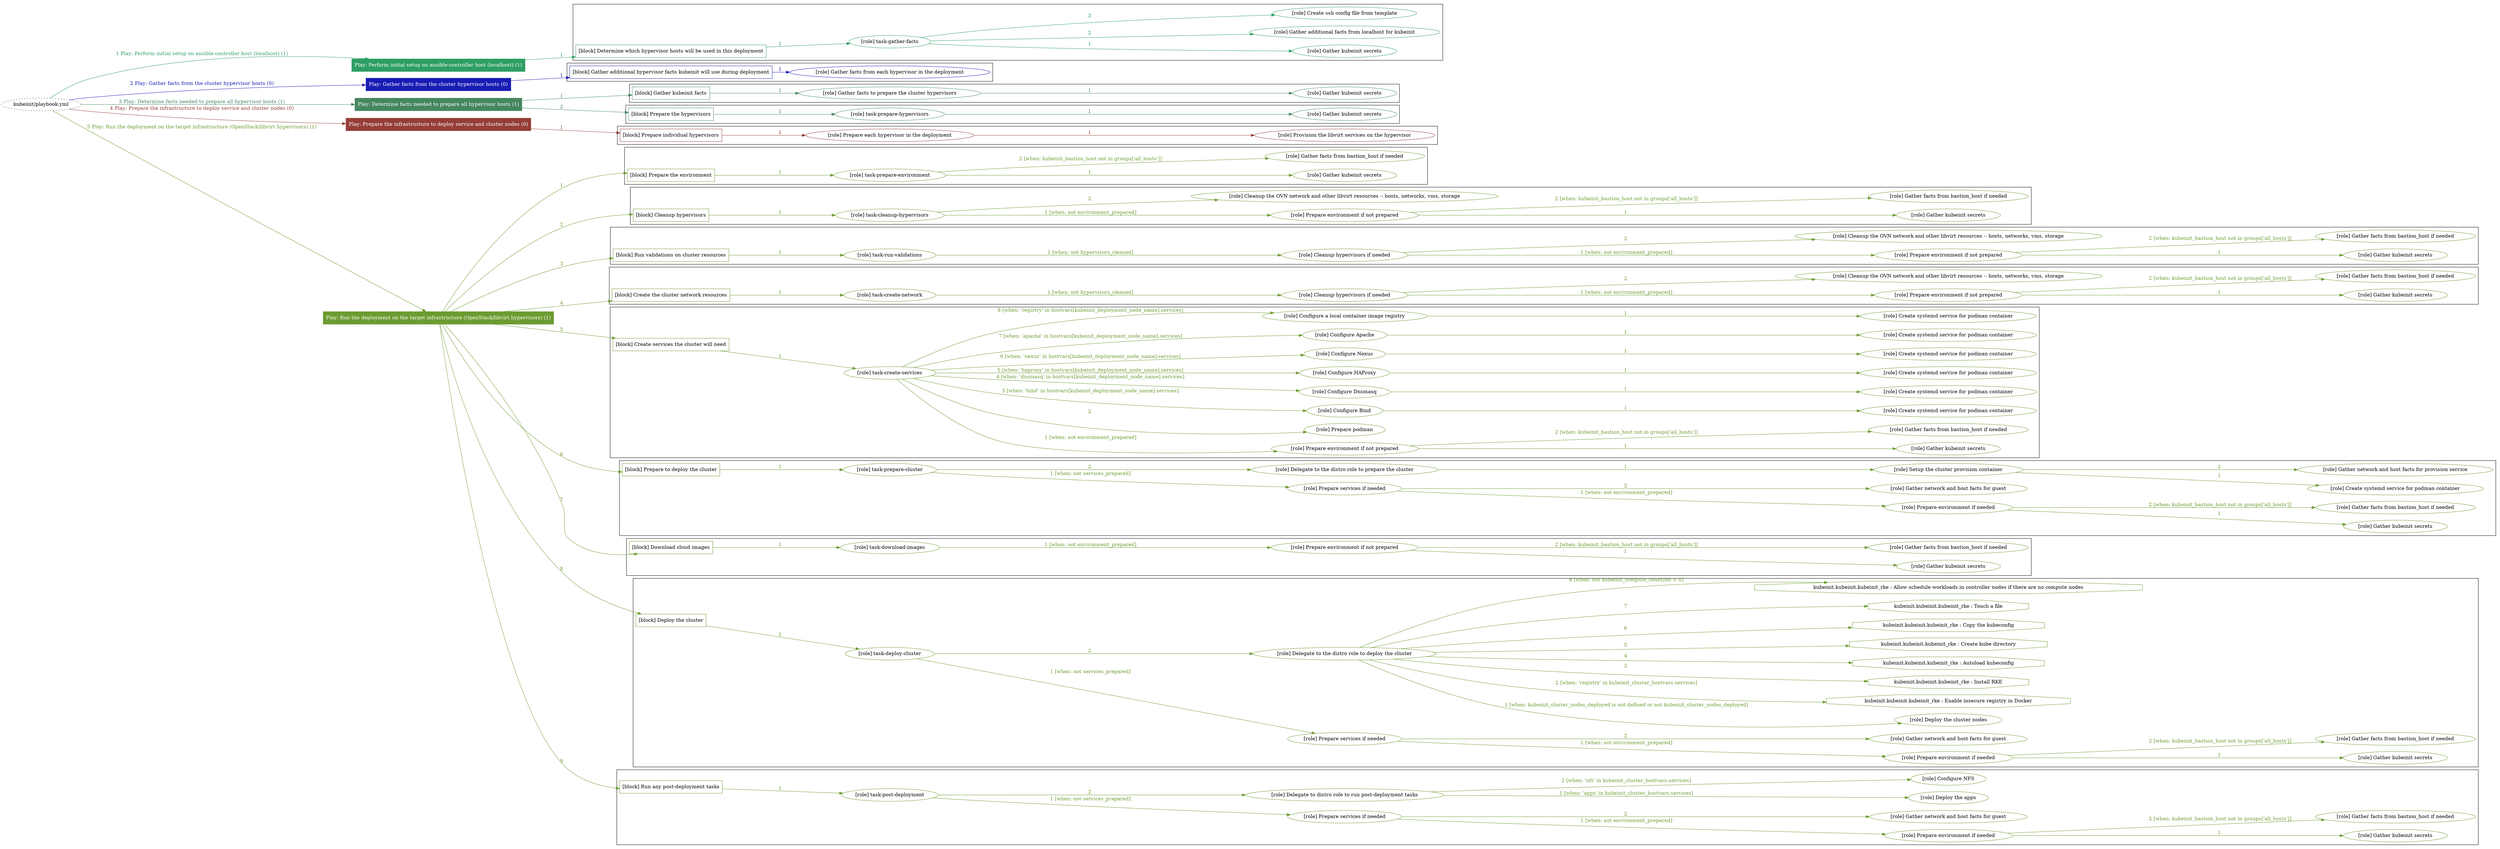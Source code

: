 digraph {
	graph [concentrate=true ordering=in rankdir=LR ratio=fill]
	edge [esep=5 sep=10]
	"kubeinit/playbook.yml" [URL="/home/runner/work/kubeinit/kubeinit/kubeinit/playbook.yml" id=playbook_ecb5b334 style=dotted]
	"kubeinit/playbook.yml" -> play_6fd82e4f [label="1 Play: Perform initial setup on ansible-controller host (localhost) (1)" color="#2e9e64" fontcolor="#2e9e64" id=edge_play_6fd82e4f labeltooltip="1 Play: Perform initial setup on ansible-controller host (localhost) (1)" tooltip="1 Play: Perform initial setup on ansible-controller host (localhost) (1)"]
	subgraph "Play: Perform initial setup on ansible-controller host (localhost) (1)" {
		play_6fd82e4f [label="Play: Perform initial setup on ansible-controller host (localhost) (1)" URL="/home/runner/work/kubeinit/kubeinit/kubeinit/playbook.yml" color="#2e9e64" fontcolor="#ffffff" id=play_6fd82e4f shape=box style=filled tooltip=localhost]
		play_6fd82e4f -> block_0b1954af [label=1 color="#2e9e64" fontcolor="#2e9e64" id=edge_block_0b1954af labeltooltip=1 tooltip=1]
		subgraph cluster_block_0b1954af {
			block_0b1954af [label="[block] Determine which hypervisor hosts will be used in this deployment" URL="/home/runner/work/kubeinit/kubeinit/kubeinit/playbook.yml" color="#2e9e64" id=block_0b1954af labeltooltip="Determine which hypervisor hosts will be used in this deployment" shape=box tooltip="Determine which hypervisor hosts will be used in this deployment"]
			block_0b1954af -> role_6a769d54 [label="1 " color="#2e9e64" fontcolor="#2e9e64" id=edge_role_6a769d54 labeltooltip="1 " tooltip="1 "]
			subgraph "task-gather-facts" {
				role_6a769d54 [label="[role] task-gather-facts" URL="/home/runner/work/kubeinit/kubeinit/kubeinit/playbook.yml" color="#2e9e64" id=role_6a769d54 tooltip="task-gather-facts"]
				role_6a769d54 -> role_4d35f9dc [label="1 " color="#2e9e64" fontcolor="#2e9e64" id=edge_role_4d35f9dc labeltooltip="1 " tooltip="1 "]
				subgraph "Gather kubeinit secrets" {
					role_4d35f9dc [label="[role] Gather kubeinit secrets" URL="/home/runner/.ansible/collections/ansible_collections/kubeinit/kubeinit/roles/kubeinit_prepare/tasks/build_hypervisors_group.yml" color="#2e9e64" id=role_4d35f9dc tooltip="Gather kubeinit secrets"]
				}
				role_6a769d54 -> role_fce3c64e [label="2 " color="#2e9e64" fontcolor="#2e9e64" id=edge_role_fce3c64e labeltooltip="2 " tooltip="2 "]
				subgraph "Gather additional facts from localhost for kubeinit" {
					role_fce3c64e [label="[role] Gather additional facts from localhost for kubeinit" URL="/home/runner/.ansible/collections/ansible_collections/kubeinit/kubeinit/roles/kubeinit_prepare/tasks/build_hypervisors_group.yml" color="#2e9e64" id=role_fce3c64e tooltip="Gather additional facts from localhost for kubeinit"]
				}
				role_6a769d54 -> role_9b219cd0 [label="3 " color="#2e9e64" fontcolor="#2e9e64" id=edge_role_9b219cd0 labeltooltip="3 " tooltip="3 "]
				subgraph "Create ssh config file from template" {
					role_9b219cd0 [label="[role] Create ssh config file from template" URL="/home/runner/.ansible/collections/ansible_collections/kubeinit/kubeinit/roles/kubeinit_prepare/tasks/build_hypervisors_group.yml" color="#2e9e64" id=role_9b219cd0 tooltip="Create ssh config file from template"]
				}
			}
		}
	}
	"kubeinit/playbook.yml" -> play_66b1ce45 [label="2 Play: Gather facts from the cluster hypervisor hosts (0)" color="#181cb4" fontcolor="#181cb4" id=edge_play_66b1ce45 labeltooltip="2 Play: Gather facts from the cluster hypervisor hosts (0)" tooltip="2 Play: Gather facts from the cluster hypervisor hosts (0)"]
	subgraph "Play: Gather facts from the cluster hypervisor hosts (0)" {
		play_66b1ce45 [label="Play: Gather facts from the cluster hypervisor hosts (0)" URL="/home/runner/work/kubeinit/kubeinit/kubeinit/playbook.yml" color="#181cb4" fontcolor="#ffffff" id=play_66b1ce45 shape=box style=filled tooltip="Play: Gather facts from the cluster hypervisor hosts (0)"]
		play_66b1ce45 -> block_a6aef873 [label=1 color="#181cb4" fontcolor="#181cb4" id=edge_block_a6aef873 labeltooltip=1 tooltip=1]
		subgraph cluster_block_a6aef873 {
			block_a6aef873 [label="[block] Gather additional hypervisor facts kubeinit will use during deployment" URL="/home/runner/work/kubeinit/kubeinit/kubeinit/playbook.yml" color="#181cb4" id=block_a6aef873 labeltooltip="Gather additional hypervisor facts kubeinit will use during deployment" shape=box tooltip="Gather additional hypervisor facts kubeinit will use during deployment"]
			block_a6aef873 -> role_6a23338c [label="1 " color="#181cb4" fontcolor="#181cb4" id=edge_role_6a23338c labeltooltip="1 " tooltip="1 "]
			subgraph "Gather facts from each hypervisor in the deployment" {
				role_6a23338c [label="[role] Gather facts from each hypervisor in the deployment" URL="/home/runner/work/kubeinit/kubeinit/kubeinit/playbook.yml" color="#181cb4" id=role_6a23338c tooltip="Gather facts from each hypervisor in the deployment"]
			}
		}
	}
	"kubeinit/playbook.yml" -> play_65fc36c2 [label="3 Play: Determine facts needed to prepare all hypervisor hosts (1)" color="#45875f" fontcolor="#45875f" id=edge_play_65fc36c2 labeltooltip="3 Play: Determine facts needed to prepare all hypervisor hosts (1)" tooltip="3 Play: Determine facts needed to prepare all hypervisor hosts (1)"]
	subgraph "Play: Determine facts needed to prepare all hypervisor hosts (1)" {
		play_65fc36c2 [label="Play: Determine facts needed to prepare all hypervisor hosts (1)" URL="/home/runner/work/kubeinit/kubeinit/kubeinit/playbook.yml" color="#45875f" fontcolor="#ffffff" id=play_65fc36c2 shape=box style=filled tooltip=localhost]
		play_65fc36c2 -> block_c3ca899f [label=1 color="#45875f" fontcolor="#45875f" id=edge_block_c3ca899f labeltooltip=1 tooltip=1]
		subgraph cluster_block_c3ca899f {
			block_c3ca899f [label="[block] Gather kubeinit facts" URL="/home/runner/work/kubeinit/kubeinit/kubeinit/playbook.yml" color="#45875f" id=block_c3ca899f labeltooltip="Gather kubeinit facts" shape=box tooltip="Gather kubeinit facts"]
			block_c3ca899f -> role_521d0c05 [label="1 " color="#45875f" fontcolor="#45875f" id=edge_role_521d0c05 labeltooltip="1 " tooltip="1 "]
			subgraph "Gather facts to prepare the cluster hypervisors" {
				role_521d0c05 [label="[role] Gather facts to prepare the cluster hypervisors" URL="/home/runner/work/kubeinit/kubeinit/kubeinit/playbook.yml" color="#45875f" id=role_521d0c05 tooltip="Gather facts to prepare the cluster hypervisors"]
				role_521d0c05 -> role_fdb97dcb [label="1 " color="#45875f" fontcolor="#45875f" id=edge_role_fdb97dcb labeltooltip="1 " tooltip="1 "]
				subgraph "Gather kubeinit secrets" {
					role_fdb97dcb [label="[role] Gather kubeinit secrets" URL="/home/runner/.ansible/collections/ansible_collections/kubeinit/kubeinit/roles/kubeinit_prepare/tasks/gather_kubeinit_facts.yml" color="#45875f" id=role_fdb97dcb tooltip="Gather kubeinit secrets"]
				}
			}
		}
		play_65fc36c2 -> block_6fe0b040 [label=2 color="#45875f" fontcolor="#45875f" id=edge_block_6fe0b040 labeltooltip=2 tooltip=2]
		subgraph cluster_block_6fe0b040 {
			block_6fe0b040 [label="[block] Prepare the hypervisors" URL="/home/runner/work/kubeinit/kubeinit/kubeinit/playbook.yml" color="#45875f" id=block_6fe0b040 labeltooltip="Prepare the hypervisors" shape=box tooltip="Prepare the hypervisors"]
			block_6fe0b040 -> role_f9eebe12 [label="1 " color="#45875f" fontcolor="#45875f" id=edge_role_f9eebe12 labeltooltip="1 " tooltip="1 "]
			subgraph "task-prepare-hypervisors" {
				role_f9eebe12 [label="[role] task-prepare-hypervisors" URL="/home/runner/work/kubeinit/kubeinit/kubeinit/playbook.yml" color="#45875f" id=role_f9eebe12 tooltip="task-prepare-hypervisors"]
				role_f9eebe12 -> role_ee265b43 [label="1 " color="#45875f" fontcolor="#45875f" id=edge_role_ee265b43 labeltooltip="1 " tooltip="1 "]
				subgraph "Gather kubeinit secrets" {
					role_ee265b43 [label="[role] Gather kubeinit secrets" URL="/home/runner/.ansible/collections/ansible_collections/kubeinit/kubeinit/roles/kubeinit_prepare/tasks/gather_kubeinit_facts.yml" color="#45875f" id=role_ee265b43 tooltip="Gather kubeinit secrets"]
				}
			}
		}
	}
	"kubeinit/playbook.yml" -> play_17d2c7c8 [label="4 Play: Prepare the infrastructure to deploy service and cluster nodes (0)" color="#953e37" fontcolor="#953e37" id=edge_play_17d2c7c8 labeltooltip="4 Play: Prepare the infrastructure to deploy service and cluster nodes (0)" tooltip="4 Play: Prepare the infrastructure to deploy service and cluster nodes (0)"]
	subgraph "Play: Prepare the infrastructure to deploy service and cluster nodes (0)" {
		play_17d2c7c8 [label="Play: Prepare the infrastructure to deploy service and cluster nodes (0)" URL="/home/runner/work/kubeinit/kubeinit/kubeinit/playbook.yml" color="#953e37" fontcolor="#ffffff" id=play_17d2c7c8 shape=box style=filled tooltip="Play: Prepare the infrastructure to deploy service and cluster nodes (0)"]
		play_17d2c7c8 -> block_d7a35b94 [label=1 color="#953e37" fontcolor="#953e37" id=edge_block_d7a35b94 labeltooltip=1 tooltip=1]
		subgraph cluster_block_d7a35b94 {
			block_d7a35b94 [label="[block] Prepare individual hypervisors" URL="/home/runner/work/kubeinit/kubeinit/kubeinit/playbook.yml" color="#953e37" id=block_d7a35b94 labeltooltip="Prepare individual hypervisors" shape=box tooltip="Prepare individual hypervisors"]
			block_d7a35b94 -> role_f1e11b3e [label="1 " color="#953e37" fontcolor="#953e37" id=edge_role_f1e11b3e labeltooltip="1 " tooltip="1 "]
			subgraph "Prepare each hypervisor in the deployment" {
				role_f1e11b3e [label="[role] Prepare each hypervisor in the deployment" URL="/home/runner/work/kubeinit/kubeinit/kubeinit/playbook.yml" color="#953e37" id=role_f1e11b3e tooltip="Prepare each hypervisor in the deployment"]
				role_f1e11b3e -> role_29702ff9 [label="1 " color="#953e37" fontcolor="#953e37" id=edge_role_29702ff9 labeltooltip="1 " tooltip="1 "]
				subgraph "Provision the libvirt services on the hypervisor" {
					role_29702ff9 [label="[role] Provision the libvirt services on the hypervisor" URL="/home/runner/.ansible/collections/ansible_collections/kubeinit/kubeinit/roles/kubeinit_prepare/tasks/prepare_hypervisor.yml" color="#953e37" id=role_29702ff9 tooltip="Provision the libvirt services on the hypervisor"]
				}
			}
		}
	}
	"kubeinit/playbook.yml" -> play_ad9f5bb3 [label="5 Play: Run the deployment on the target infrastructure (OpenStack/libvirt hypervisors) (1)" color="#6d9b31" fontcolor="#6d9b31" id=edge_play_ad9f5bb3 labeltooltip="5 Play: Run the deployment on the target infrastructure (OpenStack/libvirt hypervisors) (1)" tooltip="5 Play: Run the deployment on the target infrastructure (OpenStack/libvirt hypervisors) (1)"]
	subgraph "Play: Run the deployment on the target infrastructure (OpenStack/libvirt hypervisors) (1)" {
		play_ad9f5bb3 [label="Play: Run the deployment on the target infrastructure (OpenStack/libvirt hypervisors) (1)" URL="/home/runner/work/kubeinit/kubeinit/kubeinit/playbook.yml" color="#6d9b31" fontcolor="#ffffff" id=play_ad9f5bb3 shape=box style=filled tooltip=localhost]
		play_ad9f5bb3 -> block_b3f9d0ba [label=1 color="#6d9b31" fontcolor="#6d9b31" id=edge_block_b3f9d0ba labeltooltip=1 tooltip=1]
		subgraph cluster_block_b3f9d0ba {
			block_b3f9d0ba [label="[block] Prepare the environment" URL="/home/runner/work/kubeinit/kubeinit/kubeinit/playbook.yml" color="#6d9b31" id=block_b3f9d0ba labeltooltip="Prepare the environment" shape=box tooltip="Prepare the environment"]
			block_b3f9d0ba -> role_20c9ecb1 [label="1 " color="#6d9b31" fontcolor="#6d9b31" id=edge_role_20c9ecb1 labeltooltip="1 " tooltip="1 "]
			subgraph "task-prepare-environment" {
				role_20c9ecb1 [label="[role] task-prepare-environment" URL="/home/runner/work/kubeinit/kubeinit/kubeinit/playbook.yml" color="#6d9b31" id=role_20c9ecb1 tooltip="task-prepare-environment"]
				role_20c9ecb1 -> role_96815e6a [label="1 " color="#6d9b31" fontcolor="#6d9b31" id=edge_role_96815e6a labeltooltip="1 " tooltip="1 "]
				subgraph "Gather kubeinit secrets" {
					role_96815e6a [label="[role] Gather kubeinit secrets" URL="/home/runner/.ansible/collections/ansible_collections/kubeinit/kubeinit/roles/kubeinit_prepare/tasks/gather_kubeinit_facts.yml" color="#6d9b31" id=role_96815e6a tooltip="Gather kubeinit secrets"]
				}
				role_20c9ecb1 -> role_e817faaa [label="2 [when: kubeinit_bastion_host not in groups['all_hosts']]" color="#6d9b31" fontcolor="#6d9b31" id=edge_role_e817faaa labeltooltip="2 [when: kubeinit_bastion_host not in groups['all_hosts']]" tooltip="2 [when: kubeinit_bastion_host not in groups['all_hosts']]"]
				subgraph "Gather facts from bastion_host if needed" {
					role_e817faaa [label="[role] Gather facts from bastion_host if needed" URL="/home/runner/.ansible/collections/ansible_collections/kubeinit/kubeinit/roles/kubeinit_prepare/tasks/main.yml" color="#6d9b31" id=role_e817faaa tooltip="Gather facts from bastion_host if needed"]
				}
			}
		}
		play_ad9f5bb3 -> block_92f8699c [label=2 color="#6d9b31" fontcolor="#6d9b31" id=edge_block_92f8699c labeltooltip=2 tooltip=2]
		subgraph cluster_block_92f8699c {
			block_92f8699c [label="[block] Cleanup hypervisors" URL="/home/runner/work/kubeinit/kubeinit/kubeinit/playbook.yml" color="#6d9b31" id=block_92f8699c labeltooltip="Cleanup hypervisors" shape=box tooltip="Cleanup hypervisors"]
			block_92f8699c -> role_4dda9910 [label="1 " color="#6d9b31" fontcolor="#6d9b31" id=edge_role_4dda9910 labeltooltip="1 " tooltip="1 "]
			subgraph "task-cleanup-hypervisors" {
				role_4dda9910 [label="[role] task-cleanup-hypervisors" URL="/home/runner/work/kubeinit/kubeinit/kubeinit/playbook.yml" color="#6d9b31" id=role_4dda9910 tooltip="task-cleanup-hypervisors"]
				role_4dda9910 -> role_7bce7197 [label="1 [when: not environment_prepared]" color="#6d9b31" fontcolor="#6d9b31" id=edge_role_7bce7197 labeltooltip="1 [when: not environment_prepared]" tooltip="1 [when: not environment_prepared]"]
				subgraph "Prepare environment if not prepared" {
					role_7bce7197 [label="[role] Prepare environment if not prepared" URL="/home/runner/.ansible/collections/ansible_collections/kubeinit/kubeinit/roles/kubeinit_libvirt/tasks/cleanup_hypervisors.yml" color="#6d9b31" id=role_7bce7197 tooltip="Prepare environment if not prepared"]
					role_7bce7197 -> role_4ea914cd [label="1 " color="#6d9b31" fontcolor="#6d9b31" id=edge_role_4ea914cd labeltooltip="1 " tooltip="1 "]
					subgraph "Gather kubeinit secrets" {
						role_4ea914cd [label="[role] Gather kubeinit secrets" URL="/home/runner/.ansible/collections/ansible_collections/kubeinit/kubeinit/roles/kubeinit_prepare/tasks/gather_kubeinit_facts.yml" color="#6d9b31" id=role_4ea914cd tooltip="Gather kubeinit secrets"]
					}
					role_7bce7197 -> role_d42a4153 [label="2 [when: kubeinit_bastion_host not in groups['all_hosts']]" color="#6d9b31" fontcolor="#6d9b31" id=edge_role_d42a4153 labeltooltip="2 [when: kubeinit_bastion_host not in groups['all_hosts']]" tooltip="2 [when: kubeinit_bastion_host not in groups['all_hosts']]"]
					subgraph "Gather facts from bastion_host if needed" {
						role_d42a4153 [label="[role] Gather facts from bastion_host if needed" URL="/home/runner/.ansible/collections/ansible_collections/kubeinit/kubeinit/roles/kubeinit_prepare/tasks/main.yml" color="#6d9b31" id=role_d42a4153 tooltip="Gather facts from bastion_host if needed"]
					}
				}
				role_4dda9910 -> role_7b897253 [label="2 " color="#6d9b31" fontcolor="#6d9b31" id=edge_role_7b897253 labeltooltip="2 " tooltip="2 "]
				subgraph "Cleanup the OVN network and other libvirt resources -- hosts, networks, vms, storage" {
					role_7b897253 [label="[role] Cleanup the OVN network and other libvirt resources -- hosts, networks, vms, storage" URL="/home/runner/.ansible/collections/ansible_collections/kubeinit/kubeinit/roles/kubeinit_libvirt/tasks/cleanup_hypervisors.yml" color="#6d9b31" id=role_7b897253 tooltip="Cleanup the OVN network and other libvirt resources -- hosts, networks, vms, storage"]
				}
			}
		}
		play_ad9f5bb3 -> block_181b2e2e [label=3 color="#6d9b31" fontcolor="#6d9b31" id=edge_block_181b2e2e labeltooltip=3 tooltip=3]
		subgraph cluster_block_181b2e2e {
			block_181b2e2e [label="[block] Run validations on cluster resources" URL="/home/runner/work/kubeinit/kubeinit/kubeinit/playbook.yml" color="#6d9b31" id=block_181b2e2e labeltooltip="Run validations on cluster resources" shape=box tooltip="Run validations on cluster resources"]
			block_181b2e2e -> role_a05d4d53 [label="1 " color="#6d9b31" fontcolor="#6d9b31" id=edge_role_a05d4d53 labeltooltip="1 " tooltip="1 "]
			subgraph "task-run-validations" {
				role_a05d4d53 [label="[role] task-run-validations" URL="/home/runner/work/kubeinit/kubeinit/kubeinit/playbook.yml" color="#6d9b31" id=role_a05d4d53 tooltip="task-run-validations"]
				role_a05d4d53 -> role_15953700 [label="1 [when: not hypervisors_cleaned]" color="#6d9b31" fontcolor="#6d9b31" id=edge_role_15953700 labeltooltip="1 [when: not hypervisors_cleaned]" tooltip="1 [when: not hypervisors_cleaned]"]
				subgraph "Cleanup hypervisors if needed" {
					role_15953700 [label="[role] Cleanup hypervisors if needed" URL="/home/runner/.ansible/collections/ansible_collections/kubeinit/kubeinit/roles/kubeinit_validations/tasks/main.yml" color="#6d9b31" id=role_15953700 tooltip="Cleanup hypervisors if needed"]
					role_15953700 -> role_5646bdbb [label="1 [when: not environment_prepared]" color="#6d9b31" fontcolor="#6d9b31" id=edge_role_5646bdbb labeltooltip="1 [when: not environment_prepared]" tooltip="1 [when: not environment_prepared]"]
					subgraph "Prepare environment if not prepared" {
						role_5646bdbb [label="[role] Prepare environment if not prepared" URL="/home/runner/.ansible/collections/ansible_collections/kubeinit/kubeinit/roles/kubeinit_libvirt/tasks/cleanup_hypervisors.yml" color="#6d9b31" id=role_5646bdbb tooltip="Prepare environment if not prepared"]
						role_5646bdbb -> role_76972b5b [label="1 " color="#6d9b31" fontcolor="#6d9b31" id=edge_role_76972b5b labeltooltip="1 " tooltip="1 "]
						subgraph "Gather kubeinit secrets" {
							role_76972b5b [label="[role] Gather kubeinit secrets" URL="/home/runner/.ansible/collections/ansible_collections/kubeinit/kubeinit/roles/kubeinit_prepare/tasks/gather_kubeinit_facts.yml" color="#6d9b31" id=role_76972b5b tooltip="Gather kubeinit secrets"]
						}
						role_5646bdbb -> role_b4cca9d2 [label="2 [when: kubeinit_bastion_host not in groups['all_hosts']]" color="#6d9b31" fontcolor="#6d9b31" id=edge_role_b4cca9d2 labeltooltip="2 [when: kubeinit_bastion_host not in groups['all_hosts']]" tooltip="2 [when: kubeinit_bastion_host not in groups['all_hosts']]"]
						subgraph "Gather facts from bastion_host if needed" {
							role_b4cca9d2 [label="[role] Gather facts from bastion_host if needed" URL="/home/runner/.ansible/collections/ansible_collections/kubeinit/kubeinit/roles/kubeinit_prepare/tasks/main.yml" color="#6d9b31" id=role_b4cca9d2 tooltip="Gather facts from bastion_host if needed"]
						}
					}
					role_15953700 -> role_69ea12b4 [label="2 " color="#6d9b31" fontcolor="#6d9b31" id=edge_role_69ea12b4 labeltooltip="2 " tooltip="2 "]
					subgraph "Cleanup the OVN network and other libvirt resources -- hosts, networks, vms, storage" {
						role_69ea12b4 [label="[role] Cleanup the OVN network and other libvirt resources -- hosts, networks, vms, storage" URL="/home/runner/.ansible/collections/ansible_collections/kubeinit/kubeinit/roles/kubeinit_libvirt/tasks/cleanup_hypervisors.yml" color="#6d9b31" id=role_69ea12b4 tooltip="Cleanup the OVN network and other libvirt resources -- hosts, networks, vms, storage"]
					}
				}
			}
		}
		play_ad9f5bb3 -> block_84ef113b [label=4 color="#6d9b31" fontcolor="#6d9b31" id=edge_block_84ef113b labeltooltip=4 tooltip=4]
		subgraph cluster_block_84ef113b {
			block_84ef113b [label="[block] Create the cluster network resources" URL="/home/runner/work/kubeinit/kubeinit/kubeinit/playbook.yml" color="#6d9b31" id=block_84ef113b labeltooltip="Create the cluster network resources" shape=box tooltip="Create the cluster network resources"]
			block_84ef113b -> role_f31c0917 [label="1 " color="#6d9b31" fontcolor="#6d9b31" id=edge_role_f31c0917 labeltooltip="1 " tooltip="1 "]
			subgraph "task-create-network" {
				role_f31c0917 [label="[role] task-create-network" URL="/home/runner/work/kubeinit/kubeinit/kubeinit/playbook.yml" color="#6d9b31" id=role_f31c0917 tooltip="task-create-network"]
				role_f31c0917 -> role_67657007 [label="1 [when: not hypervisors_cleaned]" color="#6d9b31" fontcolor="#6d9b31" id=edge_role_67657007 labeltooltip="1 [when: not hypervisors_cleaned]" tooltip="1 [when: not hypervisors_cleaned]"]
				subgraph "Cleanup hypervisors if needed" {
					role_67657007 [label="[role] Cleanup hypervisors if needed" URL="/home/runner/.ansible/collections/ansible_collections/kubeinit/kubeinit/roles/kubeinit_libvirt/tasks/create_network.yml" color="#6d9b31" id=role_67657007 tooltip="Cleanup hypervisors if needed"]
					role_67657007 -> role_916b4ba9 [label="1 [when: not environment_prepared]" color="#6d9b31" fontcolor="#6d9b31" id=edge_role_916b4ba9 labeltooltip="1 [when: not environment_prepared]" tooltip="1 [when: not environment_prepared]"]
					subgraph "Prepare environment if not prepared" {
						role_916b4ba9 [label="[role] Prepare environment if not prepared" URL="/home/runner/.ansible/collections/ansible_collections/kubeinit/kubeinit/roles/kubeinit_libvirt/tasks/cleanup_hypervisors.yml" color="#6d9b31" id=role_916b4ba9 tooltip="Prepare environment if not prepared"]
						role_916b4ba9 -> role_f67c3bb6 [label="1 " color="#6d9b31" fontcolor="#6d9b31" id=edge_role_f67c3bb6 labeltooltip="1 " tooltip="1 "]
						subgraph "Gather kubeinit secrets" {
							role_f67c3bb6 [label="[role] Gather kubeinit secrets" URL="/home/runner/.ansible/collections/ansible_collections/kubeinit/kubeinit/roles/kubeinit_prepare/tasks/gather_kubeinit_facts.yml" color="#6d9b31" id=role_f67c3bb6 tooltip="Gather kubeinit secrets"]
						}
						role_916b4ba9 -> role_816aad30 [label="2 [when: kubeinit_bastion_host not in groups['all_hosts']]" color="#6d9b31" fontcolor="#6d9b31" id=edge_role_816aad30 labeltooltip="2 [when: kubeinit_bastion_host not in groups['all_hosts']]" tooltip="2 [when: kubeinit_bastion_host not in groups['all_hosts']]"]
						subgraph "Gather facts from bastion_host if needed" {
							role_816aad30 [label="[role] Gather facts from bastion_host if needed" URL="/home/runner/.ansible/collections/ansible_collections/kubeinit/kubeinit/roles/kubeinit_prepare/tasks/main.yml" color="#6d9b31" id=role_816aad30 tooltip="Gather facts from bastion_host if needed"]
						}
					}
					role_67657007 -> role_b4d5afe9 [label="2 " color="#6d9b31" fontcolor="#6d9b31" id=edge_role_b4d5afe9 labeltooltip="2 " tooltip="2 "]
					subgraph "Cleanup the OVN network and other libvirt resources -- hosts, networks, vms, storage" {
						role_b4d5afe9 [label="[role] Cleanup the OVN network and other libvirt resources -- hosts, networks, vms, storage" URL="/home/runner/.ansible/collections/ansible_collections/kubeinit/kubeinit/roles/kubeinit_libvirt/tasks/cleanup_hypervisors.yml" color="#6d9b31" id=role_b4d5afe9 tooltip="Cleanup the OVN network and other libvirt resources -- hosts, networks, vms, storage"]
					}
				}
			}
		}
		play_ad9f5bb3 -> block_5f06b6f0 [label=5 color="#6d9b31" fontcolor="#6d9b31" id=edge_block_5f06b6f0 labeltooltip=5 tooltip=5]
		subgraph cluster_block_5f06b6f0 {
			block_5f06b6f0 [label="[block] Create services the cluster will need" URL="/home/runner/work/kubeinit/kubeinit/kubeinit/playbook.yml" color="#6d9b31" id=block_5f06b6f0 labeltooltip="Create services the cluster will need" shape=box tooltip="Create services the cluster will need"]
			block_5f06b6f0 -> role_22ef191f [label="1 " color="#6d9b31" fontcolor="#6d9b31" id=edge_role_22ef191f labeltooltip="1 " tooltip="1 "]
			subgraph "task-create-services" {
				role_22ef191f [label="[role] task-create-services" URL="/home/runner/work/kubeinit/kubeinit/kubeinit/playbook.yml" color="#6d9b31" id=role_22ef191f tooltip="task-create-services"]
				role_22ef191f -> role_691c60e7 [label="1 [when: not environment_prepared]" color="#6d9b31" fontcolor="#6d9b31" id=edge_role_691c60e7 labeltooltip="1 [when: not environment_prepared]" tooltip="1 [when: not environment_prepared]"]
				subgraph "Prepare environment if not prepared" {
					role_691c60e7 [label="[role] Prepare environment if not prepared" URL="/home/runner/.ansible/collections/ansible_collections/kubeinit/kubeinit/roles/kubeinit_services/tasks/main.yml" color="#6d9b31" id=role_691c60e7 tooltip="Prepare environment if not prepared"]
					role_691c60e7 -> role_2cf23a29 [label="1 " color="#6d9b31" fontcolor="#6d9b31" id=edge_role_2cf23a29 labeltooltip="1 " tooltip="1 "]
					subgraph "Gather kubeinit secrets" {
						role_2cf23a29 [label="[role] Gather kubeinit secrets" URL="/home/runner/.ansible/collections/ansible_collections/kubeinit/kubeinit/roles/kubeinit_prepare/tasks/gather_kubeinit_facts.yml" color="#6d9b31" id=role_2cf23a29 tooltip="Gather kubeinit secrets"]
					}
					role_691c60e7 -> role_989c0996 [label="2 [when: kubeinit_bastion_host not in groups['all_hosts']]" color="#6d9b31" fontcolor="#6d9b31" id=edge_role_989c0996 labeltooltip="2 [when: kubeinit_bastion_host not in groups['all_hosts']]" tooltip="2 [when: kubeinit_bastion_host not in groups['all_hosts']]"]
					subgraph "Gather facts from bastion_host if needed" {
						role_989c0996 [label="[role] Gather facts from bastion_host if needed" URL="/home/runner/.ansible/collections/ansible_collections/kubeinit/kubeinit/roles/kubeinit_prepare/tasks/main.yml" color="#6d9b31" id=role_989c0996 tooltip="Gather facts from bastion_host if needed"]
					}
				}
				role_22ef191f -> role_45cd857b [label="2 " color="#6d9b31" fontcolor="#6d9b31" id=edge_role_45cd857b labeltooltip="2 " tooltip="2 "]
				subgraph "Prepare podman" {
					role_45cd857b [label="[role] Prepare podman" URL="/home/runner/.ansible/collections/ansible_collections/kubeinit/kubeinit/roles/kubeinit_services/tasks/00_create_service_pod.yml" color="#6d9b31" id=role_45cd857b tooltip="Prepare podman"]
				}
				role_22ef191f -> role_1f331c4d [label="3 [when: 'bind' in hostvars[kubeinit_deployment_node_name].services]" color="#6d9b31" fontcolor="#6d9b31" id=edge_role_1f331c4d labeltooltip="3 [when: 'bind' in hostvars[kubeinit_deployment_node_name].services]" tooltip="3 [when: 'bind' in hostvars[kubeinit_deployment_node_name].services]"]
				subgraph "Configure Bind" {
					role_1f331c4d [label="[role] Configure Bind" URL="/home/runner/.ansible/collections/ansible_collections/kubeinit/kubeinit/roles/kubeinit_services/tasks/start_services_containers.yml" color="#6d9b31" id=role_1f331c4d tooltip="Configure Bind"]
					role_1f331c4d -> role_c64eb97a [label="1 " color="#6d9b31" fontcolor="#6d9b31" id=edge_role_c64eb97a labeltooltip="1 " tooltip="1 "]
					subgraph "Create systemd service for podman container" {
						role_c64eb97a [label="[role] Create systemd service for podman container" URL="/home/runner/.ansible/collections/ansible_collections/kubeinit/kubeinit/roles/kubeinit_bind/tasks/main.yml" color="#6d9b31" id=role_c64eb97a tooltip="Create systemd service for podman container"]
					}
				}
				role_22ef191f -> role_97c414d8 [label="4 [when: 'dnsmasq' in hostvars[kubeinit_deployment_node_name].services]" color="#6d9b31" fontcolor="#6d9b31" id=edge_role_97c414d8 labeltooltip="4 [when: 'dnsmasq' in hostvars[kubeinit_deployment_node_name].services]" tooltip="4 [when: 'dnsmasq' in hostvars[kubeinit_deployment_node_name].services]"]
				subgraph "Configure Dnsmasq" {
					role_97c414d8 [label="[role] Configure Dnsmasq" URL="/home/runner/.ansible/collections/ansible_collections/kubeinit/kubeinit/roles/kubeinit_services/tasks/start_services_containers.yml" color="#6d9b31" id=role_97c414d8 tooltip="Configure Dnsmasq"]
					role_97c414d8 -> role_8f8af1a6 [label="1 " color="#6d9b31" fontcolor="#6d9b31" id=edge_role_8f8af1a6 labeltooltip="1 " tooltip="1 "]
					subgraph "Create systemd service for podman container" {
						role_8f8af1a6 [label="[role] Create systemd service for podman container" URL="/home/runner/.ansible/collections/ansible_collections/kubeinit/kubeinit/roles/kubeinit_dnsmasq/tasks/main.yml" color="#6d9b31" id=role_8f8af1a6 tooltip="Create systemd service for podman container"]
					}
				}
				role_22ef191f -> role_ab4a72ed [label="5 [when: 'haproxy' in hostvars[kubeinit_deployment_node_name].services]" color="#6d9b31" fontcolor="#6d9b31" id=edge_role_ab4a72ed labeltooltip="5 [when: 'haproxy' in hostvars[kubeinit_deployment_node_name].services]" tooltip="5 [when: 'haproxy' in hostvars[kubeinit_deployment_node_name].services]"]
				subgraph "Configure HAProxy" {
					role_ab4a72ed [label="[role] Configure HAProxy" URL="/home/runner/.ansible/collections/ansible_collections/kubeinit/kubeinit/roles/kubeinit_services/tasks/start_services_containers.yml" color="#6d9b31" id=role_ab4a72ed tooltip="Configure HAProxy"]
					role_ab4a72ed -> role_fe0fa1ac [label="1 " color="#6d9b31" fontcolor="#6d9b31" id=edge_role_fe0fa1ac labeltooltip="1 " tooltip="1 "]
					subgraph "Create systemd service for podman container" {
						role_fe0fa1ac [label="[role] Create systemd service for podman container" URL="/home/runner/.ansible/collections/ansible_collections/kubeinit/kubeinit/roles/kubeinit_haproxy/tasks/main.yml" color="#6d9b31" id=role_fe0fa1ac tooltip="Create systemd service for podman container"]
					}
				}
				role_22ef191f -> role_d0329951 [label="6 [when: 'nexus' in hostvars[kubeinit_deployment_node_name].services]" color="#6d9b31" fontcolor="#6d9b31" id=edge_role_d0329951 labeltooltip="6 [when: 'nexus' in hostvars[kubeinit_deployment_node_name].services]" tooltip="6 [when: 'nexus' in hostvars[kubeinit_deployment_node_name].services]"]
				subgraph "Configure Nexus" {
					role_d0329951 [label="[role] Configure Nexus" URL="/home/runner/.ansible/collections/ansible_collections/kubeinit/kubeinit/roles/kubeinit_services/tasks/start_services_containers.yml" color="#6d9b31" id=role_d0329951 tooltip="Configure Nexus"]
					role_d0329951 -> role_c67bc307 [label="1 " color="#6d9b31" fontcolor="#6d9b31" id=edge_role_c67bc307 labeltooltip="1 " tooltip="1 "]
					subgraph "Create systemd service for podman container" {
						role_c67bc307 [label="[role] Create systemd service for podman container" URL="/home/runner/.ansible/collections/ansible_collections/kubeinit/kubeinit/roles/kubeinit_nexus/tasks/main.yml" color="#6d9b31" id=role_c67bc307 tooltip="Create systemd service for podman container"]
					}
				}
				role_22ef191f -> role_a03514ab [label="7 [when: 'apache' in hostvars[kubeinit_deployment_node_name].services]" color="#6d9b31" fontcolor="#6d9b31" id=edge_role_a03514ab labeltooltip="7 [when: 'apache' in hostvars[kubeinit_deployment_node_name].services]" tooltip="7 [when: 'apache' in hostvars[kubeinit_deployment_node_name].services]"]
				subgraph "Configure Apache" {
					role_a03514ab [label="[role] Configure Apache" URL="/home/runner/.ansible/collections/ansible_collections/kubeinit/kubeinit/roles/kubeinit_services/tasks/start_services_containers.yml" color="#6d9b31" id=role_a03514ab tooltip="Configure Apache"]
					role_a03514ab -> role_09945e21 [label="1 " color="#6d9b31" fontcolor="#6d9b31" id=edge_role_09945e21 labeltooltip="1 " tooltip="1 "]
					subgraph "Create systemd service for podman container" {
						role_09945e21 [label="[role] Create systemd service for podman container" URL="/home/runner/.ansible/collections/ansible_collections/kubeinit/kubeinit/roles/kubeinit_apache/tasks/main.yml" color="#6d9b31" id=role_09945e21 tooltip="Create systemd service for podman container"]
					}
				}
				role_22ef191f -> role_02ed437a [label="8 [when: 'registry' in hostvars[kubeinit_deployment_node_name].services]" color="#6d9b31" fontcolor="#6d9b31" id=edge_role_02ed437a labeltooltip="8 [when: 'registry' in hostvars[kubeinit_deployment_node_name].services]" tooltip="8 [when: 'registry' in hostvars[kubeinit_deployment_node_name].services]"]
				subgraph "Configure a local container image registry" {
					role_02ed437a [label="[role] Configure a local container image registry" URL="/home/runner/.ansible/collections/ansible_collections/kubeinit/kubeinit/roles/kubeinit_services/tasks/start_services_containers.yml" color="#6d9b31" id=role_02ed437a tooltip="Configure a local container image registry"]
					role_02ed437a -> role_8a6597dd [label="1 " color="#6d9b31" fontcolor="#6d9b31" id=edge_role_8a6597dd labeltooltip="1 " tooltip="1 "]
					subgraph "Create systemd service for podman container" {
						role_8a6597dd [label="[role] Create systemd service for podman container" URL="/home/runner/.ansible/collections/ansible_collections/kubeinit/kubeinit/roles/kubeinit_registry/tasks/main.yml" color="#6d9b31" id=role_8a6597dd tooltip="Create systemd service for podman container"]
					}
				}
			}
		}
		play_ad9f5bb3 -> block_4b1bb340 [label=6 color="#6d9b31" fontcolor="#6d9b31" id=edge_block_4b1bb340 labeltooltip=6 tooltip=6]
		subgraph cluster_block_4b1bb340 {
			block_4b1bb340 [label="[block] Prepare to deploy the cluster" URL="/home/runner/work/kubeinit/kubeinit/kubeinit/playbook.yml" color="#6d9b31" id=block_4b1bb340 labeltooltip="Prepare to deploy the cluster" shape=box tooltip="Prepare to deploy the cluster"]
			block_4b1bb340 -> role_b51b844a [label="1 " color="#6d9b31" fontcolor="#6d9b31" id=edge_role_b51b844a labeltooltip="1 " tooltip="1 "]
			subgraph "task-prepare-cluster" {
				role_b51b844a [label="[role] task-prepare-cluster" URL="/home/runner/work/kubeinit/kubeinit/kubeinit/playbook.yml" color="#6d9b31" id=role_b51b844a tooltip="task-prepare-cluster"]
				role_b51b844a -> role_0ebf7a3e [label="1 [when: not services_prepared]" color="#6d9b31" fontcolor="#6d9b31" id=edge_role_0ebf7a3e labeltooltip="1 [when: not services_prepared]" tooltip="1 [when: not services_prepared]"]
				subgraph "Prepare services if needed" {
					role_0ebf7a3e [label="[role] Prepare services if needed" URL="/home/runner/.ansible/collections/ansible_collections/kubeinit/kubeinit/roles/kubeinit_prepare/tasks/prepare_cluster.yml" color="#6d9b31" id=role_0ebf7a3e tooltip="Prepare services if needed"]
					role_0ebf7a3e -> role_f6159b87 [label="1 [when: not environment_prepared]" color="#6d9b31" fontcolor="#6d9b31" id=edge_role_f6159b87 labeltooltip="1 [when: not environment_prepared]" tooltip="1 [when: not environment_prepared]"]
					subgraph "Prepare environment if needed" {
						role_f6159b87 [label="[role] Prepare environment if needed" URL="/home/runner/.ansible/collections/ansible_collections/kubeinit/kubeinit/roles/kubeinit_services/tasks/prepare_services.yml" color="#6d9b31" id=role_f6159b87 tooltip="Prepare environment if needed"]
						role_f6159b87 -> role_9fd28a7a [label="1 " color="#6d9b31" fontcolor="#6d9b31" id=edge_role_9fd28a7a labeltooltip="1 " tooltip="1 "]
						subgraph "Gather kubeinit secrets" {
							role_9fd28a7a [label="[role] Gather kubeinit secrets" URL="/home/runner/.ansible/collections/ansible_collections/kubeinit/kubeinit/roles/kubeinit_prepare/tasks/gather_kubeinit_facts.yml" color="#6d9b31" id=role_9fd28a7a tooltip="Gather kubeinit secrets"]
						}
						role_f6159b87 -> role_6e924320 [label="2 [when: kubeinit_bastion_host not in groups['all_hosts']]" color="#6d9b31" fontcolor="#6d9b31" id=edge_role_6e924320 labeltooltip="2 [when: kubeinit_bastion_host not in groups['all_hosts']]" tooltip="2 [when: kubeinit_bastion_host not in groups['all_hosts']]"]
						subgraph "Gather facts from bastion_host if needed" {
							role_6e924320 [label="[role] Gather facts from bastion_host if needed" URL="/home/runner/.ansible/collections/ansible_collections/kubeinit/kubeinit/roles/kubeinit_prepare/tasks/main.yml" color="#6d9b31" id=role_6e924320 tooltip="Gather facts from bastion_host if needed"]
						}
					}
					role_0ebf7a3e -> role_7f65ad9c [label="2 " color="#6d9b31" fontcolor="#6d9b31" id=edge_role_7f65ad9c labeltooltip="2 " tooltip="2 "]
					subgraph "Gather network and host facts for guest" {
						role_7f65ad9c [label="[role] Gather network and host facts for guest" URL="/home/runner/.ansible/collections/ansible_collections/kubeinit/kubeinit/roles/kubeinit_services/tasks/prepare_services.yml" color="#6d9b31" id=role_7f65ad9c tooltip="Gather network and host facts for guest"]
					}
				}
				role_b51b844a -> role_f3052a10 [label="2 " color="#6d9b31" fontcolor="#6d9b31" id=edge_role_f3052a10 labeltooltip="2 " tooltip="2 "]
				subgraph "Delegate to the distro role to prepare the cluster" {
					role_f3052a10 [label="[role] Delegate to the distro role to prepare the cluster" URL="/home/runner/.ansible/collections/ansible_collections/kubeinit/kubeinit/roles/kubeinit_prepare/tasks/prepare_cluster.yml" color="#6d9b31" id=role_f3052a10 tooltip="Delegate to the distro role to prepare the cluster"]
					role_f3052a10 -> role_5657adb6 [label="1 " color="#6d9b31" fontcolor="#6d9b31" id=edge_role_5657adb6 labeltooltip="1 " tooltip="1 "]
					subgraph "Setup the cluster provision container" {
						role_5657adb6 [label="[role] Setup the cluster provision container" URL="/home/runner/.ansible/collections/ansible_collections/kubeinit/kubeinit/roles/kubeinit_rke/tasks/prepare_cluster.yml" color="#6d9b31" id=role_5657adb6 tooltip="Setup the cluster provision container"]
						role_5657adb6 -> role_9fcb6d4d [label="1 " color="#6d9b31" fontcolor="#6d9b31" id=edge_role_9fcb6d4d labeltooltip="1 " tooltip="1 "]
						subgraph "Create systemd service for podman container" {
							role_9fcb6d4d [label="[role] Create systemd service for podman container" URL="/home/runner/.ansible/collections/ansible_collections/kubeinit/kubeinit/roles/kubeinit_services/tasks/create_provision_container.yml" color="#6d9b31" id=role_9fcb6d4d tooltip="Create systemd service for podman container"]
						}
						role_5657adb6 -> role_9da05a7b [label="2 " color="#6d9b31" fontcolor="#6d9b31" id=edge_role_9da05a7b labeltooltip="2 " tooltip="2 "]
						subgraph "Gather network and host facts for provision service" {
							role_9da05a7b [label="[role] Gather network and host facts for provision service" URL="/home/runner/.ansible/collections/ansible_collections/kubeinit/kubeinit/roles/kubeinit_services/tasks/create_provision_container.yml" color="#6d9b31" id=role_9da05a7b tooltip="Gather network and host facts for provision service"]
						}
					}
				}
			}
		}
		play_ad9f5bb3 -> block_f79600e6 [label=7 color="#6d9b31" fontcolor="#6d9b31" id=edge_block_f79600e6 labeltooltip=7 tooltip=7]
		subgraph cluster_block_f79600e6 {
			block_f79600e6 [label="[block] Download cloud images" URL="/home/runner/work/kubeinit/kubeinit/kubeinit/playbook.yml" color="#6d9b31" id=block_f79600e6 labeltooltip="Download cloud images" shape=box tooltip="Download cloud images"]
			block_f79600e6 -> role_b40281f0 [label="1 " color="#6d9b31" fontcolor="#6d9b31" id=edge_role_b40281f0 labeltooltip="1 " tooltip="1 "]
			subgraph "task-download-images" {
				role_b40281f0 [label="[role] task-download-images" URL="/home/runner/work/kubeinit/kubeinit/kubeinit/playbook.yml" color="#6d9b31" id=role_b40281f0 tooltip="task-download-images"]
				role_b40281f0 -> role_b36cdac6 [label="1 [when: not environment_prepared]" color="#6d9b31" fontcolor="#6d9b31" id=edge_role_b36cdac6 labeltooltip="1 [when: not environment_prepared]" tooltip="1 [when: not environment_prepared]"]
				subgraph "Prepare environment if not prepared" {
					role_b36cdac6 [label="[role] Prepare environment if not prepared" URL="/home/runner/.ansible/collections/ansible_collections/kubeinit/kubeinit/roles/kubeinit_libvirt/tasks/download_cloud_images.yml" color="#6d9b31" id=role_b36cdac6 tooltip="Prepare environment if not prepared"]
					role_b36cdac6 -> role_efea5f9a [label="1 " color="#6d9b31" fontcolor="#6d9b31" id=edge_role_efea5f9a labeltooltip="1 " tooltip="1 "]
					subgraph "Gather kubeinit secrets" {
						role_efea5f9a [label="[role] Gather kubeinit secrets" URL="/home/runner/.ansible/collections/ansible_collections/kubeinit/kubeinit/roles/kubeinit_prepare/tasks/gather_kubeinit_facts.yml" color="#6d9b31" id=role_efea5f9a tooltip="Gather kubeinit secrets"]
					}
					role_b36cdac6 -> role_2d04cf95 [label="2 [when: kubeinit_bastion_host not in groups['all_hosts']]" color="#6d9b31" fontcolor="#6d9b31" id=edge_role_2d04cf95 labeltooltip="2 [when: kubeinit_bastion_host not in groups['all_hosts']]" tooltip="2 [when: kubeinit_bastion_host not in groups['all_hosts']]"]
					subgraph "Gather facts from bastion_host if needed" {
						role_2d04cf95 [label="[role] Gather facts from bastion_host if needed" URL="/home/runner/.ansible/collections/ansible_collections/kubeinit/kubeinit/roles/kubeinit_prepare/tasks/main.yml" color="#6d9b31" id=role_2d04cf95 tooltip="Gather facts from bastion_host if needed"]
					}
				}
			}
		}
		play_ad9f5bb3 -> block_213d29fc [label=8 color="#6d9b31" fontcolor="#6d9b31" id=edge_block_213d29fc labeltooltip=8 tooltip=8]
		subgraph cluster_block_213d29fc {
			block_213d29fc [label="[block] Deploy the cluster" URL="/home/runner/work/kubeinit/kubeinit/kubeinit/playbook.yml" color="#6d9b31" id=block_213d29fc labeltooltip="Deploy the cluster" shape=box tooltip="Deploy the cluster"]
			block_213d29fc -> role_a2947e5f [label="1 " color="#6d9b31" fontcolor="#6d9b31" id=edge_role_a2947e5f labeltooltip="1 " tooltip="1 "]
			subgraph "task-deploy-cluster" {
				role_a2947e5f [label="[role] task-deploy-cluster" URL="/home/runner/work/kubeinit/kubeinit/kubeinit/playbook.yml" color="#6d9b31" id=role_a2947e5f tooltip="task-deploy-cluster"]
				role_a2947e5f -> role_36cafcff [label="1 [when: not services_prepared]" color="#6d9b31" fontcolor="#6d9b31" id=edge_role_36cafcff labeltooltip="1 [when: not services_prepared]" tooltip="1 [when: not services_prepared]"]
				subgraph "Prepare services if needed" {
					role_36cafcff [label="[role] Prepare services if needed" URL="/home/runner/.ansible/collections/ansible_collections/kubeinit/kubeinit/roles/kubeinit_prepare/tasks/deploy_cluster.yml" color="#6d9b31" id=role_36cafcff tooltip="Prepare services if needed"]
					role_36cafcff -> role_a374b69f [label="1 [when: not environment_prepared]" color="#6d9b31" fontcolor="#6d9b31" id=edge_role_a374b69f labeltooltip="1 [when: not environment_prepared]" tooltip="1 [when: not environment_prepared]"]
					subgraph "Prepare environment if needed" {
						role_a374b69f [label="[role] Prepare environment if needed" URL="/home/runner/.ansible/collections/ansible_collections/kubeinit/kubeinit/roles/kubeinit_services/tasks/prepare_services.yml" color="#6d9b31" id=role_a374b69f tooltip="Prepare environment if needed"]
						role_a374b69f -> role_4332ced8 [label="1 " color="#6d9b31" fontcolor="#6d9b31" id=edge_role_4332ced8 labeltooltip="1 " tooltip="1 "]
						subgraph "Gather kubeinit secrets" {
							role_4332ced8 [label="[role] Gather kubeinit secrets" URL="/home/runner/.ansible/collections/ansible_collections/kubeinit/kubeinit/roles/kubeinit_prepare/tasks/gather_kubeinit_facts.yml" color="#6d9b31" id=role_4332ced8 tooltip="Gather kubeinit secrets"]
						}
						role_a374b69f -> role_803cc147 [label="2 [when: kubeinit_bastion_host not in groups['all_hosts']]" color="#6d9b31" fontcolor="#6d9b31" id=edge_role_803cc147 labeltooltip="2 [when: kubeinit_bastion_host not in groups['all_hosts']]" tooltip="2 [when: kubeinit_bastion_host not in groups['all_hosts']]"]
						subgraph "Gather facts from bastion_host if needed" {
							role_803cc147 [label="[role] Gather facts from bastion_host if needed" URL="/home/runner/.ansible/collections/ansible_collections/kubeinit/kubeinit/roles/kubeinit_prepare/tasks/main.yml" color="#6d9b31" id=role_803cc147 tooltip="Gather facts from bastion_host if needed"]
						}
					}
					role_36cafcff -> role_835bdc06 [label="2 " color="#6d9b31" fontcolor="#6d9b31" id=edge_role_835bdc06 labeltooltip="2 " tooltip="2 "]
					subgraph "Gather network and host facts for guest" {
						role_835bdc06 [label="[role] Gather network and host facts for guest" URL="/home/runner/.ansible/collections/ansible_collections/kubeinit/kubeinit/roles/kubeinit_services/tasks/prepare_services.yml" color="#6d9b31" id=role_835bdc06 tooltip="Gather network and host facts for guest"]
					}
				}
				role_a2947e5f -> role_2d30529a [label="2 " color="#6d9b31" fontcolor="#6d9b31" id=edge_role_2d30529a labeltooltip="2 " tooltip="2 "]
				subgraph "Delegate to the distro role to deploy the cluster" {
					role_2d30529a [label="[role] Delegate to the distro role to deploy the cluster" URL="/home/runner/.ansible/collections/ansible_collections/kubeinit/kubeinit/roles/kubeinit_prepare/tasks/deploy_cluster.yml" color="#6d9b31" id=role_2d30529a tooltip="Delegate to the distro role to deploy the cluster"]
					role_2d30529a -> role_14c3eec6 [label="1 [when: kubeinit_cluster_nodes_deployed is not defined or not kubeinit_cluster_nodes_deployed]" color="#6d9b31" fontcolor="#6d9b31" id=edge_role_14c3eec6 labeltooltip="1 [when: kubeinit_cluster_nodes_deployed is not defined or not kubeinit_cluster_nodes_deployed]" tooltip="1 [when: kubeinit_cluster_nodes_deployed is not defined or not kubeinit_cluster_nodes_deployed]"]
					subgraph "Deploy the cluster nodes" {
						role_14c3eec6 [label="[role] Deploy the cluster nodes" URL="/home/runner/.ansible/collections/ansible_collections/kubeinit/kubeinit/roles/kubeinit_rke/tasks/main.yml" color="#6d9b31" id=role_14c3eec6 tooltip="Deploy the cluster nodes"]
					}
					task_a1917999 [label="kubeinit.kubeinit.kubeinit_rke : Enable insecure registry in Docker" URL="/home/runner/.ansible/collections/ansible_collections/kubeinit/kubeinit/roles/kubeinit_rke/tasks/main.yml" color="#6d9b31" id=task_a1917999 shape=octagon tooltip="kubeinit.kubeinit.kubeinit_rke : Enable insecure registry in Docker"]
					role_2d30529a -> task_a1917999 [label="2 [when: 'registry' in kubeinit_cluster_hostvars.services]" color="#6d9b31" fontcolor="#6d9b31" id=edge_task_a1917999 labeltooltip="2 [when: 'registry' in kubeinit_cluster_hostvars.services]" tooltip="2 [when: 'registry' in kubeinit_cluster_hostvars.services]"]
					task_f940af0f [label="kubeinit.kubeinit.kubeinit_rke : Install RKE" URL="/home/runner/.ansible/collections/ansible_collections/kubeinit/kubeinit/roles/kubeinit_rke/tasks/main.yml" color="#6d9b31" id=task_f940af0f shape=octagon tooltip="kubeinit.kubeinit.kubeinit_rke : Install RKE"]
					role_2d30529a -> task_f940af0f [label="3 " color="#6d9b31" fontcolor="#6d9b31" id=edge_task_f940af0f labeltooltip="3 " tooltip="3 "]
					task_a99e46d9 [label="kubeinit.kubeinit.kubeinit_rke : Autoload kubeconfig" URL="/home/runner/.ansible/collections/ansible_collections/kubeinit/kubeinit/roles/kubeinit_rke/tasks/main.yml" color="#6d9b31" id=task_a99e46d9 shape=octagon tooltip="kubeinit.kubeinit.kubeinit_rke : Autoload kubeconfig"]
					role_2d30529a -> task_a99e46d9 [label="4 " color="#6d9b31" fontcolor="#6d9b31" id=edge_task_a99e46d9 labeltooltip="4 " tooltip="4 "]
					task_2a000755 [label="kubeinit.kubeinit.kubeinit_rke : Create kube directory" URL="/home/runner/.ansible/collections/ansible_collections/kubeinit/kubeinit/roles/kubeinit_rke/tasks/main.yml" color="#6d9b31" id=task_2a000755 shape=octagon tooltip="kubeinit.kubeinit.kubeinit_rke : Create kube directory"]
					role_2d30529a -> task_2a000755 [label="5 " color="#6d9b31" fontcolor="#6d9b31" id=edge_task_2a000755 labeltooltip="5 " tooltip="5 "]
					task_2db44b5a [label="kubeinit.kubeinit.kubeinit_rke : Copy the kubeconfig" URL="/home/runner/.ansible/collections/ansible_collections/kubeinit/kubeinit/roles/kubeinit_rke/tasks/main.yml" color="#6d9b31" id=task_2db44b5a shape=octagon tooltip="kubeinit.kubeinit.kubeinit_rke : Copy the kubeconfig"]
					role_2d30529a -> task_2db44b5a [label="6 " color="#6d9b31" fontcolor="#6d9b31" id=edge_task_2db44b5a labeltooltip="6 " tooltip="6 "]
					task_840c1986 [label="kubeinit.kubeinit.kubeinit_rke : Touch a file" URL="/home/runner/.ansible/collections/ansible_collections/kubeinit/kubeinit/roles/kubeinit_rke/tasks/main.yml" color="#6d9b31" id=task_840c1986 shape=octagon tooltip="kubeinit.kubeinit.kubeinit_rke : Touch a file"]
					role_2d30529a -> task_840c1986 [label="7 " color="#6d9b31" fontcolor="#6d9b31" id=edge_task_840c1986 labeltooltip="7 " tooltip="7 "]
					task_fec8da9d [label="kubeinit.kubeinit.kubeinit_rke : Allow schedule workloads in controller nodes if there are no compute nodes" URL="/home/runner/.ansible/collections/ansible_collections/kubeinit/kubeinit/roles/kubeinit_rke/tasks/main.yml" color="#6d9b31" id=task_fec8da9d shape=octagon tooltip="kubeinit.kubeinit.kubeinit_rke : Allow schedule workloads in controller nodes if there are no compute nodes"]
					role_2d30529a -> task_fec8da9d [label="8 [when: not kubeinit_compute_count|int > 0]" color="#6d9b31" fontcolor="#6d9b31" id=edge_task_fec8da9d labeltooltip="8 [when: not kubeinit_compute_count|int > 0]" tooltip="8 [when: not kubeinit_compute_count|int > 0]"]
				}
			}
		}
		play_ad9f5bb3 -> block_cf6a3edd [label=9 color="#6d9b31" fontcolor="#6d9b31" id=edge_block_cf6a3edd labeltooltip=9 tooltip=9]
		subgraph cluster_block_cf6a3edd {
			block_cf6a3edd [label="[block] Run any post-deployment tasks" URL="/home/runner/work/kubeinit/kubeinit/kubeinit/playbook.yml" color="#6d9b31" id=block_cf6a3edd labeltooltip="Run any post-deployment tasks" shape=box tooltip="Run any post-deployment tasks"]
			block_cf6a3edd -> role_05b9166a [label="1 " color="#6d9b31" fontcolor="#6d9b31" id=edge_role_05b9166a labeltooltip="1 " tooltip="1 "]
			subgraph "task-post-deployment" {
				role_05b9166a [label="[role] task-post-deployment" URL="/home/runner/work/kubeinit/kubeinit/kubeinit/playbook.yml" color="#6d9b31" id=role_05b9166a tooltip="task-post-deployment"]
				role_05b9166a -> role_8dfbd674 [label="1 [when: not services_prepared]" color="#6d9b31" fontcolor="#6d9b31" id=edge_role_8dfbd674 labeltooltip="1 [when: not services_prepared]" tooltip="1 [when: not services_prepared]"]
				subgraph "Prepare services if needed" {
					role_8dfbd674 [label="[role] Prepare services if needed" URL="/home/runner/.ansible/collections/ansible_collections/kubeinit/kubeinit/roles/kubeinit_prepare/tasks/post_deployment.yml" color="#6d9b31" id=role_8dfbd674 tooltip="Prepare services if needed"]
					role_8dfbd674 -> role_a48e5c65 [label="1 [when: not environment_prepared]" color="#6d9b31" fontcolor="#6d9b31" id=edge_role_a48e5c65 labeltooltip="1 [when: not environment_prepared]" tooltip="1 [when: not environment_prepared]"]
					subgraph "Prepare environment if needed" {
						role_a48e5c65 [label="[role] Prepare environment if needed" URL="/home/runner/.ansible/collections/ansible_collections/kubeinit/kubeinit/roles/kubeinit_services/tasks/prepare_services.yml" color="#6d9b31" id=role_a48e5c65 tooltip="Prepare environment if needed"]
						role_a48e5c65 -> role_12a085ac [label="1 " color="#6d9b31" fontcolor="#6d9b31" id=edge_role_12a085ac labeltooltip="1 " tooltip="1 "]
						subgraph "Gather kubeinit secrets" {
							role_12a085ac [label="[role] Gather kubeinit secrets" URL="/home/runner/.ansible/collections/ansible_collections/kubeinit/kubeinit/roles/kubeinit_prepare/tasks/gather_kubeinit_facts.yml" color="#6d9b31" id=role_12a085ac tooltip="Gather kubeinit secrets"]
						}
						role_a48e5c65 -> role_b993a90e [label="2 [when: kubeinit_bastion_host not in groups['all_hosts']]" color="#6d9b31" fontcolor="#6d9b31" id=edge_role_b993a90e labeltooltip="2 [when: kubeinit_bastion_host not in groups['all_hosts']]" tooltip="2 [when: kubeinit_bastion_host not in groups['all_hosts']]"]
						subgraph "Gather facts from bastion_host if needed" {
							role_b993a90e [label="[role] Gather facts from bastion_host if needed" URL="/home/runner/.ansible/collections/ansible_collections/kubeinit/kubeinit/roles/kubeinit_prepare/tasks/main.yml" color="#6d9b31" id=role_b993a90e tooltip="Gather facts from bastion_host if needed"]
						}
					}
					role_8dfbd674 -> role_b64334ef [label="2 " color="#6d9b31" fontcolor="#6d9b31" id=edge_role_b64334ef labeltooltip="2 " tooltip="2 "]
					subgraph "Gather network and host facts for guest" {
						role_b64334ef [label="[role] Gather network and host facts for guest" URL="/home/runner/.ansible/collections/ansible_collections/kubeinit/kubeinit/roles/kubeinit_services/tasks/prepare_services.yml" color="#6d9b31" id=role_b64334ef tooltip="Gather network and host facts for guest"]
					}
				}
				role_05b9166a -> role_1788d47e [label="2 " color="#6d9b31" fontcolor="#6d9b31" id=edge_role_1788d47e labeltooltip="2 " tooltip="2 "]
				subgraph "Delegate to distro role to run post-deployment tasks" {
					role_1788d47e [label="[role] Delegate to distro role to run post-deployment tasks" URL="/home/runner/.ansible/collections/ansible_collections/kubeinit/kubeinit/roles/kubeinit_prepare/tasks/post_deployment.yml" color="#6d9b31" id=role_1788d47e tooltip="Delegate to distro role to run post-deployment tasks"]
					role_1788d47e -> role_01654764 [label="1 [when: 'apps' in kubeinit_cluster_hostvars.services]" color="#6d9b31" fontcolor="#6d9b31" id=edge_role_01654764 labeltooltip="1 [when: 'apps' in kubeinit_cluster_hostvars.services]" tooltip="1 [when: 'apps' in kubeinit_cluster_hostvars.services]"]
					subgraph "Deploy the apps" {
						role_01654764 [label="[role] Deploy the apps" URL="/home/runner/.ansible/collections/ansible_collections/kubeinit/kubeinit/roles/kubeinit_rke/tasks/post_deployment_tasks.yml" color="#6d9b31" id=role_01654764 tooltip="Deploy the apps"]
					}
					role_1788d47e -> role_e7612643 [label="2 [when: 'nfs' in kubeinit_cluster_hostvars.services]" color="#6d9b31" fontcolor="#6d9b31" id=edge_role_e7612643 labeltooltip="2 [when: 'nfs' in kubeinit_cluster_hostvars.services]" tooltip="2 [when: 'nfs' in kubeinit_cluster_hostvars.services]"]
					subgraph "Configure NFS" {
						role_e7612643 [label="[role] Configure NFS" URL="/home/runner/.ansible/collections/ansible_collections/kubeinit/kubeinit/roles/kubeinit_rke/tasks/post_deployment_tasks.yml" color="#6d9b31" id=role_e7612643 tooltip="Configure NFS"]
					}
				}
			}
		}
	}
}
